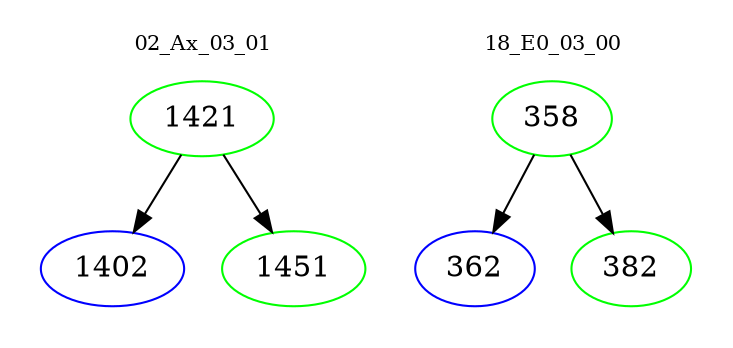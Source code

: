 digraph{
subgraph cluster_0 {
color = white
label = "02_Ax_03_01";
fontsize=10;
T0_1421 [label="1421", color="green"]
T0_1421 -> T0_1402 [color="black"]
T0_1402 [label="1402", color="blue"]
T0_1421 -> T0_1451 [color="black"]
T0_1451 [label="1451", color="green"]
}
subgraph cluster_1 {
color = white
label = "18_E0_03_00";
fontsize=10;
T1_358 [label="358", color="green"]
T1_358 -> T1_362 [color="black"]
T1_362 [label="362", color="blue"]
T1_358 -> T1_382 [color="black"]
T1_382 [label="382", color="green"]
}
}
